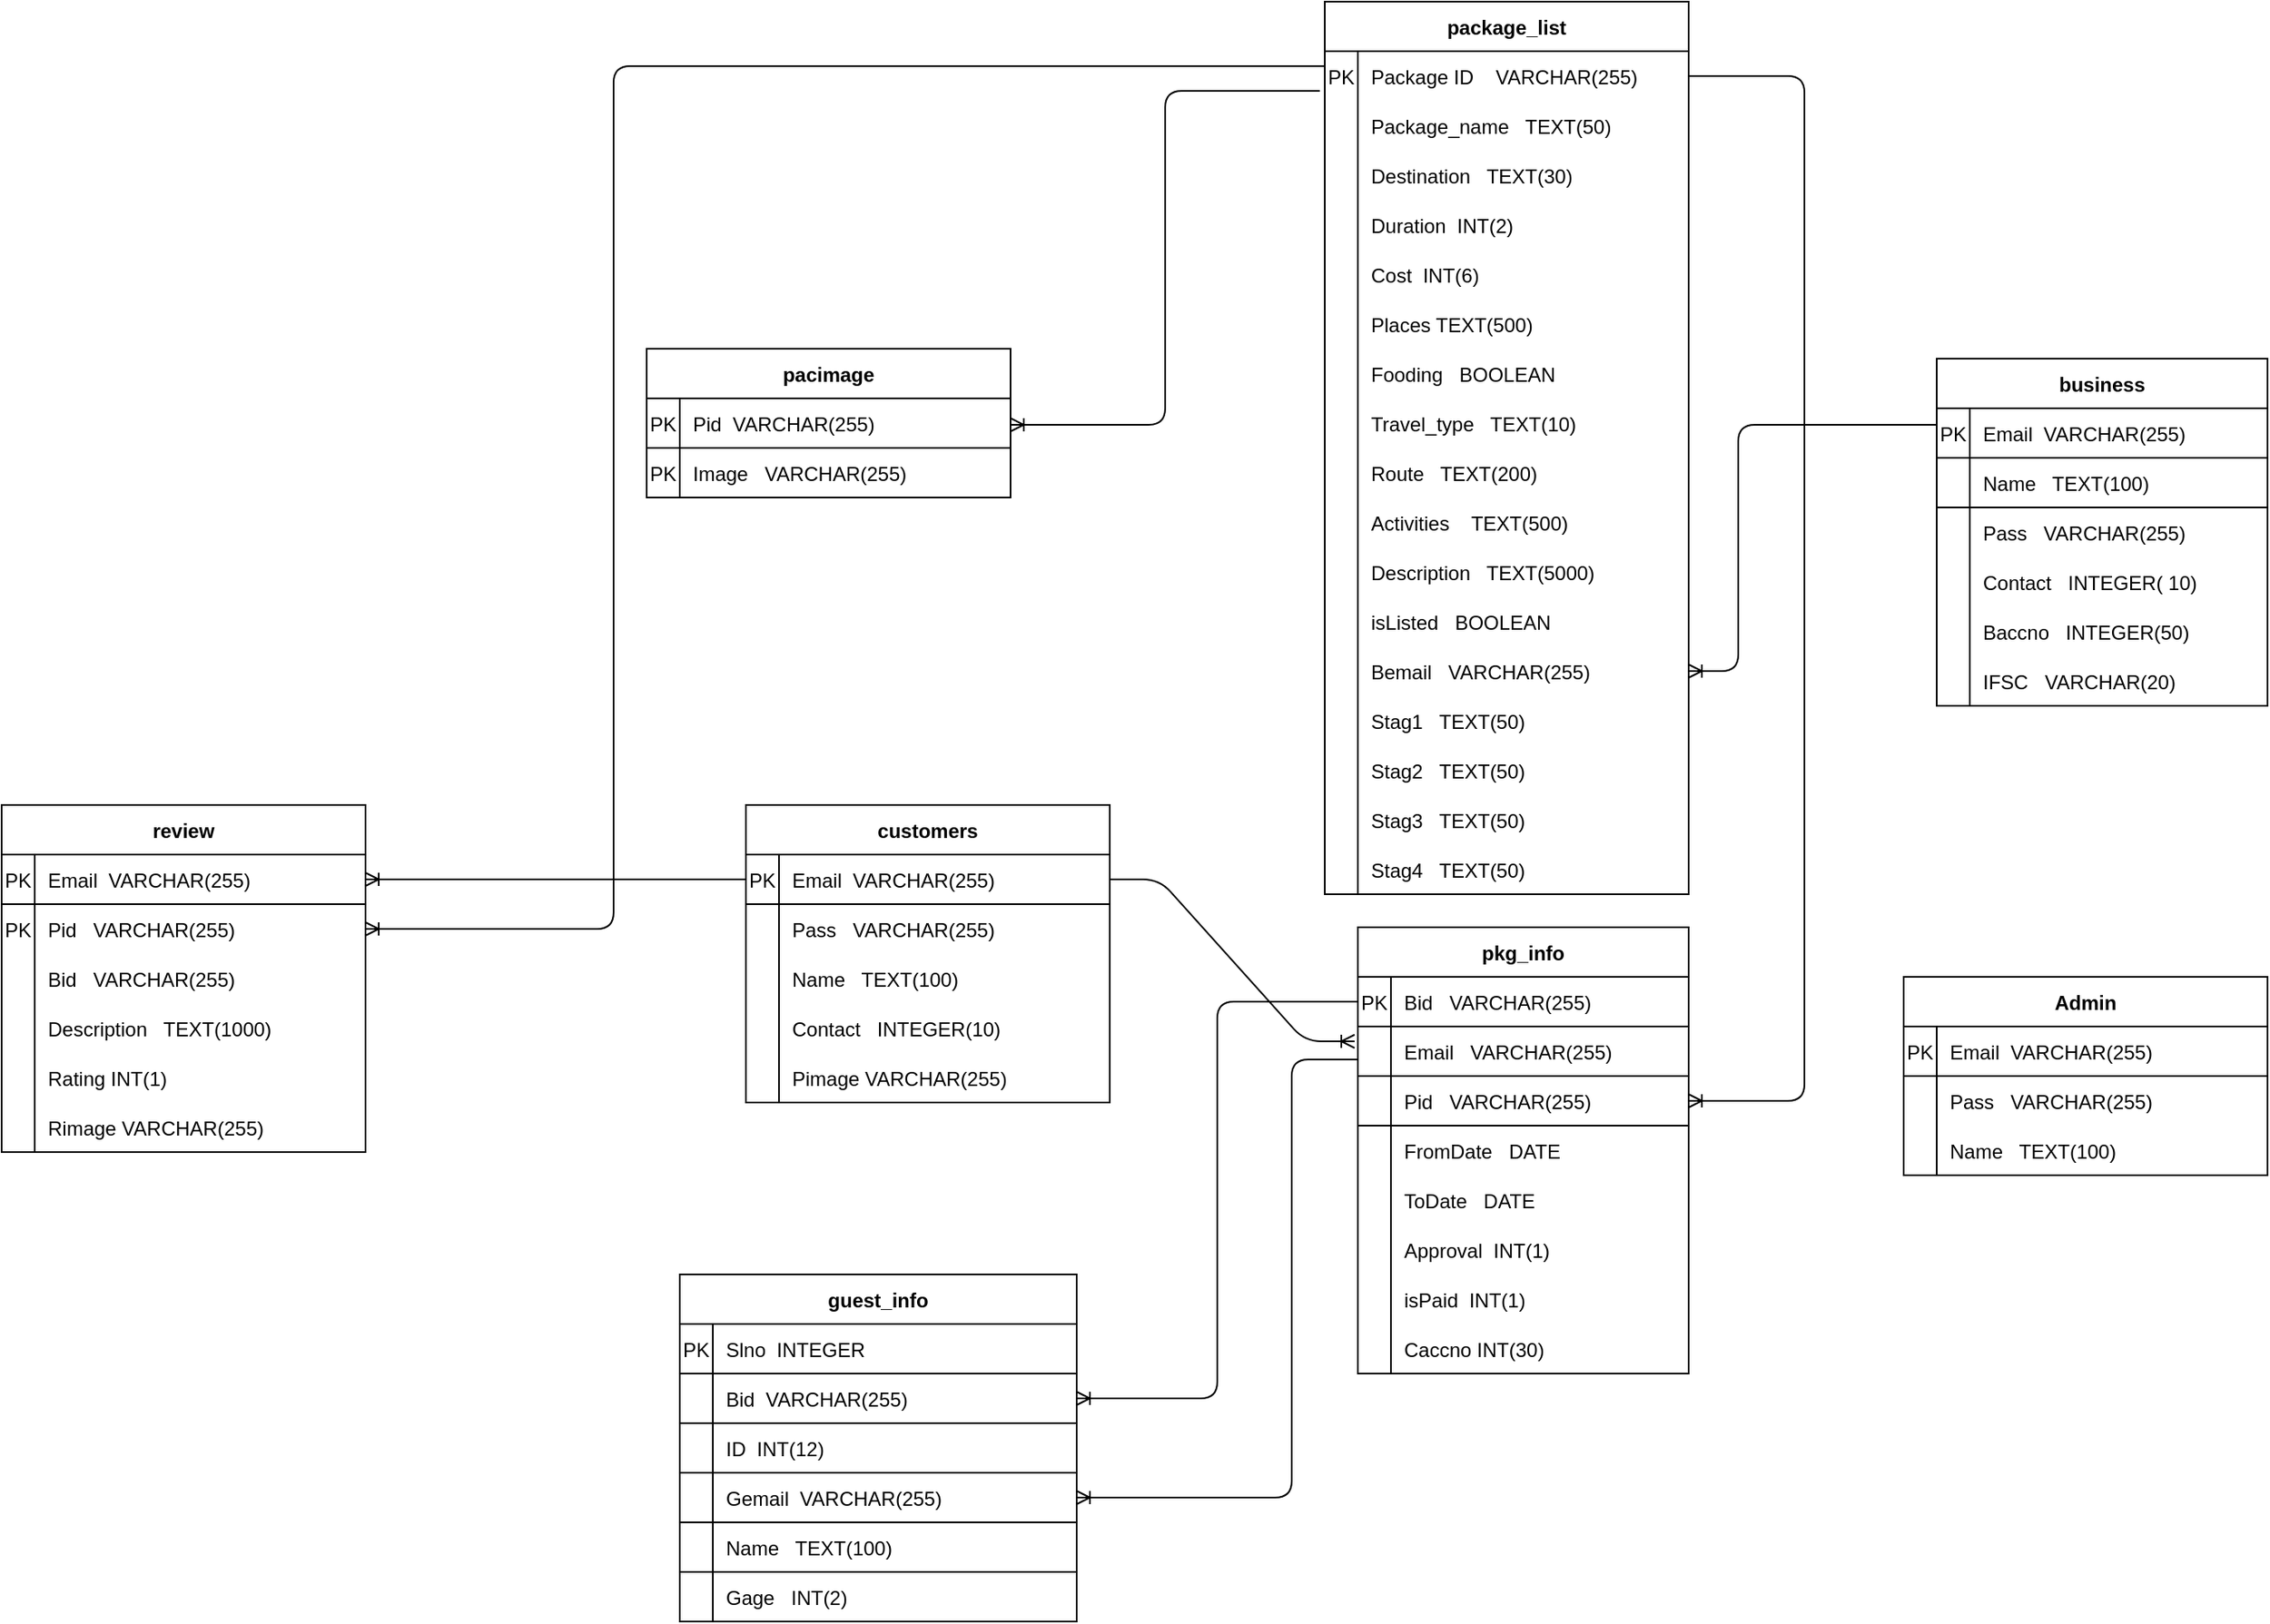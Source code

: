 <mxfile version="14.8.3" type="github">
  <diagram id="V7bS7ZGvb8GI5Ki3fT6N" name="Page-1">
    <mxGraphModel dx="702" dy="741" grid="1" gridSize="10" guides="1" tooltips="1" connect="1" arrows="1" fold="1" page="1" pageScale="1" pageWidth="1654" pageHeight="1169" math="0" shadow="0">
      <root>
        <mxCell id="0" />
        <mxCell id="1" parent="0" />
        <mxCell id="9oEyipRwHzk4dOdtvLpS-16" value="package_list" style="shape=table;startSize=30;container=1;collapsible=1;childLayout=tableLayout;fixedRows=1;rowLines=0;fontStyle=1;align=center;resizeLast=1;" parent="1" vertex="1">
          <mxGeometry x="920" y="80" width="220" height="540" as="geometry" />
        </mxCell>
        <mxCell id="9oEyipRwHzk4dOdtvLpS-17" value="" style="shape=partialRectangle;collapsible=0;dropTarget=0;pointerEvents=0;fillColor=none;top=0;left=0;bottom=0;right=0;points=[[0,0.5],[1,0.5]];portConstraint=eastwest;" parent="9oEyipRwHzk4dOdtvLpS-16" vertex="1">
          <mxGeometry y="30" width="220" height="30" as="geometry" />
        </mxCell>
        <mxCell id="9oEyipRwHzk4dOdtvLpS-18" value="PK" style="shape=partialRectangle;connectable=0;fillColor=none;top=0;left=0;bottom=0;right=0;editable=1;overflow=hidden;" parent="9oEyipRwHzk4dOdtvLpS-17" vertex="1">
          <mxGeometry width="20" height="30" as="geometry" />
        </mxCell>
        <mxCell id="9oEyipRwHzk4dOdtvLpS-19" value="Package ID    VARCHAR(255)" style="shape=partialRectangle;connectable=0;fillColor=none;top=0;left=0;bottom=0;right=0;align=left;spacingLeft=6;overflow=hidden;" parent="9oEyipRwHzk4dOdtvLpS-17" vertex="1">
          <mxGeometry x="20" width="200" height="30" as="geometry" />
        </mxCell>
        <mxCell id="9oEyipRwHzk4dOdtvLpS-20" value="" style="shape=partialRectangle;collapsible=0;dropTarget=0;pointerEvents=0;fillColor=none;top=0;left=0;bottom=0;right=0;points=[[0,0.5],[1,0.5]];portConstraint=eastwest;" parent="9oEyipRwHzk4dOdtvLpS-16" vertex="1">
          <mxGeometry y="60" width="220" height="30" as="geometry" />
        </mxCell>
        <mxCell id="9oEyipRwHzk4dOdtvLpS-21" value="" style="shape=partialRectangle;connectable=0;fillColor=none;top=0;left=0;bottom=0;right=0;editable=1;overflow=hidden;" parent="9oEyipRwHzk4dOdtvLpS-20" vertex="1">
          <mxGeometry width="20" height="30" as="geometry" />
        </mxCell>
        <mxCell id="9oEyipRwHzk4dOdtvLpS-22" value="Package_name   TEXT(50)" style="shape=partialRectangle;connectable=0;fillColor=none;top=0;left=0;bottom=0;right=0;align=left;spacingLeft=6;overflow=hidden;" parent="9oEyipRwHzk4dOdtvLpS-20" vertex="1">
          <mxGeometry x="20" width="200" height="30" as="geometry" />
        </mxCell>
        <mxCell id="9oEyipRwHzk4dOdtvLpS-23" value="" style="shape=partialRectangle;collapsible=0;dropTarget=0;pointerEvents=0;fillColor=none;top=0;left=0;bottom=0;right=0;points=[[0,0.5],[1,0.5]];portConstraint=eastwest;" parent="9oEyipRwHzk4dOdtvLpS-16" vertex="1">
          <mxGeometry y="90" width="220" height="30" as="geometry" />
        </mxCell>
        <mxCell id="9oEyipRwHzk4dOdtvLpS-24" value="" style="shape=partialRectangle;connectable=0;fillColor=none;top=0;left=0;bottom=0;right=0;editable=1;overflow=hidden;" parent="9oEyipRwHzk4dOdtvLpS-23" vertex="1">
          <mxGeometry width="20" height="30" as="geometry" />
        </mxCell>
        <mxCell id="9oEyipRwHzk4dOdtvLpS-25" value="Destination   TEXT(30)" style="shape=partialRectangle;connectable=0;fillColor=none;top=0;left=0;bottom=0;right=0;align=left;spacingLeft=6;overflow=hidden;container=0;" parent="9oEyipRwHzk4dOdtvLpS-23" vertex="1">
          <mxGeometry x="20" width="200" height="30" as="geometry">
            <mxRectangle x="20" width="200" height="30" as="alternateBounds" />
          </mxGeometry>
        </mxCell>
        <mxCell id="9oEyipRwHzk4dOdtvLpS-26" value="" style="shape=partialRectangle;collapsible=0;dropTarget=0;pointerEvents=0;fillColor=none;top=0;left=0;bottom=0;right=0;points=[[0,0.5],[1,0.5]];portConstraint=eastwest;" parent="9oEyipRwHzk4dOdtvLpS-16" vertex="1">
          <mxGeometry y="120" width="220" height="30" as="geometry" />
        </mxCell>
        <mxCell id="9oEyipRwHzk4dOdtvLpS-27" value="" style="shape=partialRectangle;connectable=0;fillColor=none;top=0;left=0;bottom=0;right=0;editable=1;overflow=hidden;" parent="9oEyipRwHzk4dOdtvLpS-26" vertex="1">
          <mxGeometry width="20" height="30" as="geometry" />
        </mxCell>
        <mxCell id="9oEyipRwHzk4dOdtvLpS-28" value="Duration  INT(2)" style="shape=partialRectangle;connectable=0;top=0;left=0;bottom=0;right=0;align=left;spacingLeft=6;overflow=hidden;fillColor=none;" parent="9oEyipRwHzk4dOdtvLpS-26" vertex="1">
          <mxGeometry x="20" width="200" height="30" as="geometry" />
        </mxCell>
        <mxCell id="9oEyipRwHzk4dOdtvLpS-29" value="" style="shape=partialRectangle;collapsible=0;dropTarget=0;pointerEvents=0;fillColor=none;top=0;left=0;bottom=0;right=0;points=[[0,0.5],[1,0.5]];portConstraint=eastwest;" parent="9oEyipRwHzk4dOdtvLpS-16" vertex="1">
          <mxGeometry y="150" width="220" height="30" as="geometry" />
        </mxCell>
        <mxCell id="9oEyipRwHzk4dOdtvLpS-30" value="" style="shape=partialRectangle;connectable=0;fillColor=none;top=0;left=0;bottom=0;right=0;editable=1;overflow=hidden;" parent="9oEyipRwHzk4dOdtvLpS-29" vertex="1">
          <mxGeometry width="20" height="30" as="geometry" />
        </mxCell>
        <mxCell id="9oEyipRwHzk4dOdtvLpS-31" value="Cost  INT(6)" style="shape=partialRectangle;connectable=0;fillColor=none;top=0;left=0;bottom=0;right=0;align=left;spacingLeft=6;overflow=hidden;" parent="9oEyipRwHzk4dOdtvLpS-29" vertex="1">
          <mxGeometry x="20" width="200" height="30" as="geometry" />
        </mxCell>
        <mxCell id="BucP2v16rfgidXrd9MSI-166" value="" style="shape=partialRectangle;collapsible=0;dropTarget=0;pointerEvents=0;fillColor=none;top=0;left=0;bottom=0;right=0;points=[[0,0.5],[1,0.5]];portConstraint=eastwest;" parent="9oEyipRwHzk4dOdtvLpS-16" vertex="1">
          <mxGeometry y="180" width="220" height="30" as="geometry" />
        </mxCell>
        <mxCell id="BucP2v16rfgidXrd9MSI-167" value="" style="shape=partialRectangle;connectable=0;fillColor=none;top=0;left=0;bottom=0;right=0;editable=1;overflow=hidden;" parent="BucP2v16rfgidXrd9MSI-166" vertex="1">
          <mxGeometry width="20" height="30" as="geometry" />
        </mxCell>
        <mxCell id="BucP2v16rfgidXrd9MSI-168" value="Places TEXT(500)" style="shape=partialRectangle;connectable=0;fillColor=none;top=0;left=0;bottom=0;right=0;align=left;spacingLeft=6;overflow=hidden;" parent="BucP2v16rfgidXrd9MSI-166" vertex="1">
          <mxGeometry x="20" width="200" height="30" as="geometry" />
        </mxCell>
        <mxCell id="9oEyipRwHzk4dOdtvLpS-35" value="" style="shape=partialRectangle;collapsible=0;dropTarget=0;pointerEvents=0;fillColor=none;top=0;left=0;bottom=0;right=0;points=[[0,0.5],[1,0.5]];portConstraint=eastwest;" parent="9oEyipRwHzk4dOdtvLpS-16" vertex="1">
          <mxGeometry y="210" width="220" height="30" as="geometry" />
        </mxCell>
        <mxCell id="9oEyipRwHzk4dOdtvLpS-36" value="" style="shape=partialRectangle;connectable=0;fillColor=none;top=0;left=0;bottom=0;right=0;editable=1;overflow=hidden;" parent="9oEyipRwHzk4dOdtvLpS-35" vertex="1">
          <mxGeometry width="20" height="30" as="geometry" />
        </mxCell>
        <mxCell id="9oEyipRwHzk4dOdtvLpS-37" value="Fooding   BOOLEAN" style="shape=partialRectangle;connectable=0;fillColor=none;top=0;left=0;bottom=0;right=0;align=left;spacingLeft=6;overflow=hidden;" parent="9oEyipRwHzk4dOdtvLpS-35" vertex="1">
          <mxGeometry x="20" width="200" height="30" as="geometry" />
        </mxCell>
        <mxCell id="9oEyipRwHzk4dOdtvLpS-38" value="" style="shape=partialRectangle;collapsible=0;dropTarget=0;pointerEvents=0;fillColor=none;top=0;left=0;bottom=0;right=0;points=[[0,0.5],[1,0.5]];portConstraint=eastwest;" parent="9oEyipRwHzk4dOdtvLpS-16" vertex="1">
          <mxGeometry y="240" width="220" height="30" as="geometry" />
        </mxCell>
        <mxCell id="9oEyipRwHzk4dOdtvLpS-39" value="" style="shape=partialRectangle;connectable=0;fillColor=none;top=0;left=0;bottom=0;right=0;editable=1;overflow=hidden;" parent="9oEyipRwHzk4dOdtvLpS-38" vertex="1">
          <mxGeometry width="20" height="30" as="geometry" />
        </mxCell>
        <mxCell id="9oEyipRwHzk4dOdtvLpS-40" value="Travel_type   TEXT(10)" style="shape=partialRectangle;connectable=0;fillColor=none;top=0;left=0;bottom=0;right=0;align=left;spacingLeft=6;overflow=hidden;" parent="9oEyipRwHzk4dOdtvLpS-38" vertex="1">
          <mxGeometry x="20" width="200" height="30" as="geometry" />
        </mxCell>
        <mxCell id="9oEyipRwHzk4dOdtvLpS-41" value="" style="shape=partialRectangle;collapsible=0;dropTarget=0;pointerEvents=0;fillColor=none;top=0;left=0;bottom=0;right=0;points=[[0,0.5],[1,0.5]];portConstraint=eastwest;" parent="9oEyipRwHzk4dOdtvLpS-16" vertex="1">
          <mxGeometry y="270" width="220" height="30" as="geometry" />
        </mxCell>
        <mxCell id="9oEyipRwHzk4dOdtvLpS-42" value="" style="shape=partialRectangle;connectable=0;fillColor=none;top=0;left=0;bottom=0;right=0;editable=1;overflow=hidden;" parent="9oEyipRwHzk4dOdtvLpS-41" vertex="1">
          <mxGeometry width="20" height="30" as="geometry" />
        </mxCell>
        <mxCell id="9oEyipRwHzk4dOdtvLpS-43" value="Route   TEXT(200)" style="shape=partialRectangle;connectable=0;fillColor=none;top=0;left=0;bottom=0;right=0;align=left;spacingLeft=6;overflow=hidden;" parent="9oEyipRwHzk4dOdtvLpS-41" vertex="1">
          <mxGeometry x="20" width="200" height="30" as="geometry" />
        </mxCell>
        <mxCell id="9oEyipRwHzk4dOdtvLpS-44" value="" style="shape=partialRectangle;collapsible=0;dropTarget=0;pointerEvents=0;fillColor=none;top=0;left=0;bottom=0;right=0;points=[[0,0.5],[1,0.5]];portConstraint=eastwest;" parent="9oEyipRwHzk4dOdtvLpS-16" vertex="1">
          <mxGeometry y="300" width="220" height="30" as="geometry" />
        </mxCell>
        <mxCell id="9oEyipRwHzk4dOdtvLpS-45" value="" style="shape=partialRectangle;connectable=0;fillColor=none;top=0;left=0;bottom=0;right=0;editable=1;overflow=hidden;" parent="9oEyipRwHzk4dOdtvLpS-44" vertex="1">
          <mxGeometry width="20" height="30" as="geometry" />
        </mxCell>
        <mxCell id="9oEyipRwHzk4dOdtvLpS-46" value="Activities    TEXT(500)" style="shape=partialRectangle;connectable=0;fillColor=none;top=0;left=0;bottom=0;right=0;align=left;spacingLeft=6;overflow=hidden;" parent="9oEyipRwHzk4dOdtvLpS-44" vertex="1">
          <mxGeometry x="20" width="200" height="30" as="geometry" />
        </mxCell>
        <mxCell id="9oEyipRwHzk4dOdtvLpS-47" value="" style="shape=partialRectangle;collapsible=0;dropTarget=0;pointerEvents=0;fillColor=none;top=0;left=0;bottom=0;right=0;points=[[0,0.5],[1,0.5]];portConstraint=eastwest;" parent="9oEyipRwHzk4dOdtvLpS-16" vertex="1">
          <mxGeometry y="330" width="220" height="30" as="geometry" />
        </mxCell>
        <mxCell id="9oEyipRwHzk4dOdtvLpS-48" value="" style="shape=partialRectangle;connectable=0;fillColor=none;top=0;left=0;bottom=0;right=0;editable=1;overflow=hidden;" parent="9oEyipRwHzk4dOdtvLpS-47" vertex="1">
          <mxGeometry width="20" height="30" as="geometry" />
        </mxCell>
        <mxCell id="9oEyipRwHzk4dOdtvLpS-49" value="Description   TEXT(5000)" style="shape=partialRectangle;connectable=0;fillColor=none;top=0;left=0;bottom=0;right=0;align=left;spacingLeft=6;overflow=hidden;" parent="9oEyipRwHzk4dOdtvLpS-47" vertex="1">
          <mxGeometry x="20" width="200" height="30" as="geometry" />
        </mxCell>
        <mxCell id="9oEyipRwHzk4dOdtvLpS-238" value="" style="shape=partialRectangle;collapsible=0;dropTarget=0;pointerEvents=0;fillColor=none;top=0;left=0;bottom=0;right=0;points=[[0,0.5],[1,0.5]];portConstraint=eastwest;" parent="9oEyipRwHzk4dOdtvLpS-16" vertex="1">
          <mxGeometry y="360" width="220" height="30" as="geometry" />
        </mxCell>
        <mxCell id="9oEyipRwHzk4dOdtvLpS-239" value="" style="shape=partialRectangle;connectable=0;fillColor=none;top=0;left=0;bottom=0;right=0;editable=1;overflow=hidden;" parent="9oEyipRwHzk4dOdtvLpS-238" vertex="1">
          <mxGeometry width="20" height="30" as="geometry" />
        </mxCell>
        <mxCell id="9oEyipRwHzk4dOdtvLpS-240" value="isListed   BOOLEAN" style="shape=partialRectangle;connectable=0;fillColor=none;top=0;left=0;bottom=0;right=0;align=left;spacingLeft=6;overflow=hidden;" parent="9oEyipRwHzk4dOdtvLpS-238" vertex="1">
          <mxGeometry x="20" width="200" height="30" as="geometry" />
        </mxCell>
        <mxCell id="_K_8OyXdkfiA-0QEh-ps-1" value="" style="shape=partialRectangle;collapsible=0;dropTarget=0;pointerEvents=0;fillColor=none;top=0;left=0;bottom=0;right=0;points=[[0,0.5],[1,0.5]];portConstraint=eastwest;" parent="9oEyipRwHzk4dOdtvLpS-16" vertex="1">
          <mxGeometry y="390" width="220" height="30" as="geometry" />
        </mxCell>
        <mxCell id="_K_8OyXdkfiA-0QEh-ps-2" value="" style="shape=partialRectangle;connectable=0;fillColor=none;top=0;left=0;bottom=0;right=0;editable=1;overflow=hidden;" parent="_K_8OyXdkfiA-0QEh-ps-1" vertex="1">
          <mxGeometry width="20" height="30" as="geometry" />
        </mxCell>
        <mxCell id="_K_8OyXdkfiA-0QEh-ps-3" value="Bemail   VARCHAR(255)" style="shape=partialRectangle;connectable=0;fillColor=none;top=0;left=0;bottom=0;right=0;align=left;spacingLeft=6;overflow=hidden;" parent="_K_8OyXdkfiA-0QEh-ps-1" vertex="1">
          <mxGeometry x="20" width="200" height="30" as="geometry" />
        </mxCell>
        <mxCell id="9oEyipRwHzk4dOdtvLpS-32" value="" style="shape=partialRectangle;collapsible=0;dropTarget=0;pointerEvents=0;fillColor=none;top=0;left=0;bottom=0;right=0;points=[[0,0.5],[1,0.5]];portConstraint=eastwest;" parent="9oEyipRwHzk4dOdtvLpS-16" vertex="1">
          <mxGeometry y="420" width="220" height="30" as="geometry" />
        </mxCell>
        <mxCell id="9oEyipRwHzk4dOdtvLpS-33" value="" style="shape=partialRectangle;connectable=0;fillColor=none;top=0;left=0;bottom=0;right=0;editable=1;overflow=hidden;" parent="9oEyipRwHzk4dOdtvLpS-32" vertex="1">
          <mxGeometry width="20" height="30" as="geometry" />
        </mxCell>
        <mxCell id="9oEyipRwHzk4dOdtvLpS-34" value="Stag1   TEXT(50)" style="shape=partialRectangle;connectable=0;fillColor=none;top=0;left=0;bottom=0;right=0;align=left;spacingLeft=6;overflow=hidden;" parent="9oEyipRwHzk4dOdtvLpS-32" vertex="1">
          <mxGeometry x="20" width="200" height="30" as="geometry" />
        </mxCell>
        <mxCell id="BucP2v16rfgidXrd9MSI-154" value="" style="shape=partialRectangle;collapsible=0;dropTarget=0;pointerEvents=0;fillColor=none;top=0;left=0;bottom=0;right=0;points=[[0,0.5],[1,0.5]];portConstraint=eastwest;" parent="9oEyipRwHzk4dOdtvLpS-16" vertex="1">
          <mxGeometry y="450" width="220" height="30" as="geometry" />
        </mxCell>
        <mxCell id="BucP2v16rfgidXrd9MSI-155" value="" style="shape=partialRectangle;connectable=0;fillColor=none;top=0;left=0;bottom=0;right=0;editable=1;overflow=hidden;" parent="BucP2v16rfgidXrd9MSI-154" vertex="1">
          <mxGeometry width="20" height="30" as="geometry" />
        </mxCell>
        <mxCell id="BucP2v16rfgidXrd9MSI-156" value="Stag2   TEXT(50)" style="shape=partialRectangle;connectable=0;fillColor=none;top=0;left=0;bottom=0;right=0;align=left;spacingLeft=6;overflow=hidden;" parent="BucP2v16rfgidXrd9MSI-154" vertex="1">
          <mxGeometry x="20" width="200" height="30" as="geometry" />
        </mxCell>
        <mxCell id="BucP2v16rfgidXrd9MSI-160" value="" style="shape=partialRectangle;collapsible=0;dropTarget=0;pointerEvents=0;fillColor=none;top=0;left=0;bottom=0;right=0;points=[[0,0.5],[1,0.5]];portConstraint=eastwest;" parent="9oEyipRwHzk4dOdtvLpS-16" vertex="1">
          <mxGeometry y="480" width="220" height="30" as="geometry" />
        </mxCell>
        <mxCell id="BucP2v16rfgidXrd9MSI-161" value="" style="shape=partialRectangle;connectable=0;fillColor=none;top=0;left=0;bottom=0;right=0;editable=1;overflow=hidden;" parent="BucP2v16rfgidXrd9MSI-160" vertex="1">
          <mxGeometry width="20" height="30" as="geometry" />
        </mxCell>
        <mxCell id="BucP2v16rfgidXrd9MSI-162" value="Stag3   TEXT(50)" style="shape=partialRectangle;connectable=0;fillColor=none;top=0;left=0;bottom=0;right=0;align=left;spacingLeft=6;overflow=hidden;" parent="BucP2v16rfgidXrd9MSI-160" vertex="1">
          <mxGeometry x="20" width="200" height="30" as="geometry" />
        </mxCell>
        <mxCell id="BucP2v16rfgidXrd9MSI-163" value="" style="shape=partialRectangle;collapsible=0;dropTarget=0;pointerEvents=0;fillColor=none;top=0;left=0;bottom=0;right=0;points=[[0,0.5],[1,0.5]];portConstraint=eastwest;" parent="9oEyipRwHzk4dOdtvLpS-16" vertex="1">
          <mxGeometry y="510" width="220" height="30" as="geometry" />
        </mxCell>
        <mxCell id="BucP2v16rfgidXrd9MSI-164" value="" style="shape=partialRectangle;connectable=0;fillColor=none;top=0;left=0;bottom=0;right=0;editable=1;overflow=hidden;" parent="BucP2v16rfgidXrd9MSI-163" vertex="1">
          <mxGeometry width="20" height="30" as="geometry" />
        </mxCell>
        <mxCell id="BucP2v16rfgidXrd9MSI-165" value="Stag4   TEXT(50)" style="shape=partialRectangle;connectable=0;fillColor=none;top=0;left=0;bottom=0;right=0;align=left;spacingLeft=6;overflow=hidden;" parent="BucP2v16rfgidXrd9MSI-163" vertex="1">
          <mxGeometry x="20" width="200" height="30" as="geometry" />
        </mxCell>
        <mxCell id="9oEyipRwHzk4dOdtvLpS-84" value="customers" style="shape=table;startSize=30;container=1;collapsible=1;childLayout=tableLayout;fixedRows=1;rowLines=0;fontStyle=1;align=center;resizeLast=1;" parent="1" vertex="1">
          <mxGeometry x="570" y="566" width="220" height="180" as="geometry">
            <mxRectangle x="360" y="670" width="110" height="30" as="alternateBounds" />
          </mxGeometry>
        </mxCell>
        <mxCell id="9oEyipRwHzk4dOdtvLpS-85" value="" style="shape=partialRectangle;collapsible=0;dropTarget=0;pointerEvents=0;fillColor=none;top=0;left=0;bottom=1;right=0;points=[[0,0.5],[1,0.5]];portConstraint=eastwest;" parent="9oEyipRwHzk4dOdtvLpS-84" vertex="1">
          <mxGeometry y="30" width="220" height="30" as="geometry" />
        </mxCell>
        <mxCell id="9oEyipRwHzk4dOdtvLpS-86" value="PK" style="shape=partialRectangle;connectable=0;fillColor=none;top=0;left=0;bottom=0;right=0;fontStyle=0;overflow=hidden;" parent="9oEyipRwHzk4dOdtvLpS-85" vertex="1">
          <mxGeometry width="20" height="30" as="geometry" />
        </mxCell>
        <mxCell id="9oEyipRwHzk4dOdtvLpS-87" value="Email  VARCHAR(255)" style="shape=partialRectangle;connectable=0;fillColor=none;top=0;left=0;bottom=0;right=0;align=left;spacingLeft=6;fontStyle=0;overflow=hidden;" parent="9oEyipRwHzk4dOdtvLpS-85" vertex="1">
          <mxGeometry x="20" width="200" height="30" as="geometry" />
        </mxCell>
        <mxCell id="9oEyipRwHzk4dOdtvLpS-91" value="" style="shape=partialRectangle;collapsible=0;dropTarget=0;pointerEvents=0;fillColor=none;top=0;left=0;bottom=0;right=0;points=[[0,0.5],[1,0.5]];portConstraint=eastwest;" parent="9oEyipRwHzk4dOdtvLpS-84" vertex="1">
          <mxGeometry y="60" width="220" height="30" as="geometry" />
        </mxCell>
        <mxCell id="9oEyipRwHzk4dOdtvLpS-92" value="" style="shape=partialRectangle;connectable=0;fillColor=none;top=0;left=0;bottom=0;right=0;editable=1;overflow=hidden;" parent="9oEyipRwHzk4dOdtvLpS-91" vertex="1">
          <mxGeometry width="20" height="30" as="geometry" />
        </mxCell>
        <mxCell id="9oEyipRwHzk4dOdtvLpS-93" value="Pass   VARCHAR(255)" style="shape=partialRectangle;connectable=0;fillColor=none;top=0;left=0;bottom=0;right=0;align=left;spacingLeft=6;overflow=hidden;" parent="9oEyipRwHzk4dOdtvLpS-91" vertex="1">
          <mxGeometry x="20" width="200" height="30" as="geometry" />
        </mxCell>
        <mxCell id="9oEyipRwHzk4dOdtvLpS-94" value="" style="shape=partialRectangle;collapsible=0;dropTarget=0;pointerEvents=0;fillColor=none;top=0;left=0;bottom=0;right=0;points=[[0,0.5],[1,0.5]];portConstraint=eastwest;" parent="9oEyipRwHzk4dOdtvLpS-84" vertex="1">
          <mxGeometry y="90" width="220" height="30" as="geometry" />
        </mxCell>
        <mxCell id="9oEyipRwHzk4dOdtvLpS-95" value="" style="shape=partialRectangle;connectable=0;fillColor=none;top=0;left=0;bottom=0;right=0;editable=1;overflow=hidden;" parent="9oEyipRwHzk4dOdtvLpS-94" vertex="1">
          <mxGeometry width="20" height="30" as="geometry" />
        </mxCell>
        <mxCell id="9oEyipRwHzk4dOdtvLpS-96" value="Name   TEXT(100)" style="shape=partialRectangle;connectable=0;fillColor=none;top=0;left=0;bottom=0;right=0;align=left;spacingLeft=6;overflow=hidden;" parent="9oEyipRwHzk4dOdtvLpS-94" vertex="1">
          <mxGeometry x="20" width="200" height="30" as="geometry" />
        </mxCell>
        <mxCell id="9oEyipRwHzk4dOdtvLpS-97" value="" style="shape=partialRectangle;collapsible=0;dropTarget=0;pointerEvents=0;fillColor=none;top=0;left=0;bottom=0;right=0;points=[[0,0.5],[1,0.5]];portConstraint=eastwest;" parent="9oEyipRwHzk4dOdtvLpS-84" vertex="1">
          <mxGeometry y="120" width="220" height="30" as="geometry" />
        </mxCell>
        <mxCell id="9oEyipRwHzk4dOdtvLpS-98" value="" style="shape=partialRectangle;connectable=0;fillColor=none;top=0;left=0;bottom=0;right=0;editable=1;overflow=hidden;" parent="9oEyipRwHzk4dOdtvLpS-97" vertex="1">
          <mxGeometry width="20" height="30" as="geometry" />
        </mxCell>
        <mxCell id="9oEyipRwHzk4dOdtvLpS-99" value="Contact   INTEGER(10)" style="shape=partialRectangle;connectable=0;fillColor=none;top=0;left=0;bottom=0;right=0;align=left;spacingLeft=6;overflow=hidden;" parent="9oEyipRwHzk4dOdtvLpS-97" vertex="1">
          <mxGeometry x="20" width="200" height="30" as="geometry" />
        </mxCell>
        <mxCell id="9oEyipRwHzk4dOdtvLpS-100" value="" style="shape=partialRectangle;collapsible=0;dropTarget=0;pointerEvents=0;fillColor=none;top=0;left=0;bottom=0;right=0;points=[[0,0.5],[1,0.5]];portConstraint=eastwest;" parent="9oEyipRwHzk4dOdtvLpS-84" vertex="1">
          <mxGeometry y="150" width="220" height="30" as="geometry" />
        </mxCell>
        <mxCell id="9oEyipRwHzk4dOdtvLpS-101" value="" style="shape=partialRectangle;connectable=0;fillColor=none;top=0;left=0;bottom=0;right=0;editable=1;overflow=hidden;" parent="9oEyipRwHzk4dOdtvLpS-100" vertex="1">
          <mxGeometry width="20" height="30" as="geometry" />
        </mxCell>
        <mxCell id="9oEyipRwHzk4dOdtvLpS-102" value="Pimage VARCHAR(255)" style="shape=partialRectangle;connectable=0;fillColor=none;top=0;left=0;bottom=0;right=0;align=left;spacingLeft=6;overflow=hidden;" parent="9oEyipRwHzk4dOdtvLpS-100" vertex="1">
          <mxGeometry x="20" width="200" height="30" as="geometry" />
        </mxCell>
        <mxCell id="9oEyipRwHzk4dOdtvLpS-103" value="business" style="shape=table;startSize=30;container=1;collapsible=1;childLayout=tableLayout;fixedRows=1;rowLines=0;fontStyle=1;align=center;resizeLast=1;" parent="1" vertex="1">
          <mxGeometry x="1290" y="296" width="200" height="210" as="geometry" />
        </mxCell>
        <mxCell id="9oEyipRwHzk4dOdtvLpS-104" value="" style="shape=partialRectangle;collapsible=0;dropTarget=0;pointerEvents=0;fillColor=none;top=0;left=0;bottom=1;right=0;points=[[0,0.5],[1,0.5]];portConstraint=eastwest;" parent="9oEyipRwHzk4dOdtvLpS-103" vertex="1">
          <mxGeometry y="30" width="200" height="30" as="geometry" />
        </mxCell>
        <mxCell id="9oEyipRwHzk4dOdtvLpS-105" value="PK" style="shape=partialRectangle;connectable=0;fillColor=none;top=0;left=0;bottom=0;right=0;fontStyle=0;overflow=hidden;" parent="9oEyipRwHzk4dOdtvLpS-104" vertex="1">
          <mxGeometry width="20" height="30" as="geometry" />
        </mxCell>
        <mxCell id="9oEyipRwHzk4dOdtvLpS-106" value="Email  VARCHAR(255)" style="shape=partialRectangle;connectable=0;fillColor=none;top=0;left=0;bottom=0;right=0;align=left;spacingLeft=6;fontStyle=0;overflow=hidden;" parent="9oEyipRwHzk4dOdtvLpS-104" vertex="1">
          <mxGeometry x="20" width="180" height="30" as="geometry" />
        </mxCell>
        <mxCell id="9oEyipRwHzk4dOdtvLpS-107" value="" style="shape=partialRectangle;collapsible=0;dropTarget=0;pointerEvents=0;fillColor=none;top=0;left=0;bottom=1;right=0;points=[[0,0.5],[1,0.5]];portConstraint=eastwest;" parent="9oEyipRwHzk4dOdtvLpS-103" vertex="1">
          <mxGeometry y="60" width="200" height="30" as="geometry" />
        </mxCell>
        <mxCell id="9oEyipRwHzk4dOdtvLpS-108" value="" style="shape=partialRectangle;connectable=0;fillColor=none;top=0;left=0;bottom=0;right=0;fontStyle=0;overflow=hidden;" parent="9oEyipRwHzk4dOdtvLpS-107" vertex="1">
          <mxGeometry width="20" height="30" as="geometry" />
        </mxCell>
        <mxCell id="9oEyipRwHzk4dOdtvLpS-109" value="Name   TEXT(100)" style="shape=partialRectangle;connectable=0;fillColor=none;top=0;left=0;bottom=0;right=0;align=left;spacingLeft=6;fontStyle=0;overflow=hidden;shadow=0;" parent="9oEyipRwHzk4dOdtvLpS-107" vertex="1">
          <mxGeometry x="20" width="180" height="30" as="geometry" />
        </mxCell>
        <mxCell id="9oEyipRwHzk4dOdtvLpS-110" value="" style="shape=partialRectangle;collapsible=0;dropTarget=0;pointerEvents=0;fillColor=none;top=0;left=0;bottom=0;right=0;points=[[0,0.5],[1,0.5]];portConstraint=eastwest;" parent="9oEyipRwHzk4dOdtvLpS-103" vertex="1">
          <mxGeometry y="90" width="200" height="30" as="geometry" />
        </mxCell>
        <mxCell id="9oEyipRwHzk4dOdtvLpS-111" value="" style="shape=partialRectangle;connectable=0;fillColor=none;top=0;left=0;bottom=0;right=0;editable=1;overflow=hidden;" parent="9oEyipRwHzk4dOdtvLpS-110" vertex="1">
          <mxGeometry width="20" height="30" as="geometry" />
        </mxCell>
        <mxCell id="9oEyipRwHzk4dOdtvLpS-112" value="Pass   VARCHAR(255)" style="shape=partialRectangle;connectable=0;fillColor=none;top=0;left=0;bottom=0;right=0;align=left;spacingLeft=6;overflow=hidden;" parent="9oEyipRwHzk4dOdtvLpS-110" vertex="1">
          <mxGeometry x="20" width="180" height="30" as="geometry" />
        </mxCell>
        <mxCell id="9oEyipRwHzk4dOdtvLpS-116" value="" style="shape=partialRectangle;collapsible=0;dropTarget=0;pointerEvents=0;fillColor=none;top=0;left=0;bottom=0;right=0;points=[[0,0.5],[1,0.5]];portConstraint=eastwest;" parent="9oEyipRwHzk4dOdtvLpS-103" vertex="1">
          <mxGeometry y="120" width="200" height="30" as="geometry" />
        </mxCell>
        <mxCell id="9oEyipRwHzk4dOdtvLpS-117" value="" style="shape=partialRectangle;connectable=0;fillColor=none;top=0;left=0;bottom=0;right=0;editable=1;overflow=hidden;" parent="9oEyipRwHzk4dOdtvLpS-116" vertex="1">
          <mxGeometry width="20" height="30" as="geometry" />
        </mxCell>
        <mxCell id="9oEyipRwHzk4dOdtvLpS-118" value="Contact   INTEGER( 10)" style="shape=partialRectangle;connectable=0;fillColor=none;top=0;left=0;bottom=0;right=0;align=left;spacingLeft=6;overflow=hidden;" parent="9oEyipRwHzk4dOdtvLpS-116" vertex="1">
          <mxGeometry x="20" width="180" height="30" as="geometry" />
        </mxCell>
        <mxCell id="70oOVBLjIcLG_GkWYxYy-1" value="" style="shape=partialRectangle;collapsible=0;dropTarget=0;pointerEvents=0;fillColor=none;top=0;left=0;bottom=0;right=0;points=[[0,0.5],[1,0.5]];portConstraint=eastwest;" parent="9oEyipRwHzk4dOdtvLpS-103" vertex="1">
          <mxGeometry y="150" width="200" height="30" as="geometry" />
        </mxCell>
        <mxCell id="70oOVBLjIcLG_GkWYxYy-2" value="" style="shape=partialRectangle;connectable=0;fillColor=none;top=0;left=0;bottom=0;right=0;editable=1;overflow=hidden;" parent="70oOVBLjIcLG_GkWYxYy-1" vertex="1">
          <mxGeometry width="20" height="30" as="geometry" />
        </mxCell>
        <mxCell id="70oOVBLjIcLG_GkWYxYy-3" value="Baccno   INTEGER(50)" style="shape=partialRectangle;connectable=0;fillColor=none;top=0;left=0;bottom=0;right=0;align=left;spacingLeft=6;overflow=hidden;" parent="70oOVBLjIcLG_GkWYxYy-1" vertex="1">
          <mxGeometry x="20" width="180" height="30" as="geometry" />
        </mxCell>
        <mxCell id="70oOVBLjIcLG_GkWYxYy-4" value="" style="shape=partialRectangle;collapsible=0;dropTarget=0;pointerEvents=0;fillColor=none;top=0;left=0;bottom=0;right=0;points=[[0,0.5],[1,0.5]];portConstraint=eastwest;" parent="9oEyipRwHzk4dOdtvLpS-103" vertex="1">
          <mxGeometry y="180" width="200" height="30" as="geometry" />
        </mxCell>
        <mxCell id="70oOVBLjIcLG_GkWYxYy-5" value="" style="shape=partialRectangle;connectable=0;fillColor=none;top=0;left=0;bottom=0;right=0;editable=1;overflow=hidden;" parent="70oOVBLjIcLG_GkWYxYy-4" vertex="1">
          <mxGeometry width="20" height="30" as="geometry" />
        </mxCell>
        <mxCell id="70oOVBLjIcLG_GkWYxYy-6" value="IFSC   VARCHAR(20)" style="shape=partialRectangle;connectable=0;fillColor=none;top=0;left=0;bottom=0;right=0;align=left;spacingLeft=6;overflow=hidden;" parent="70oOVBLjIcLG_GkWYxYy-4" vertex="1">
          <mxGeometry x="20" width="180" height="30" as="geometry" />
        </mxCell>
        <mxCell id="9oEyipRwHzk4dOdtvLpS-171" value="guest_info" style="shape=table;startSize=30;container=1;collapsible=1;childLayout=tableLayout;fixedRows=1;rowLines=0;fontStyle=1;align=center;resizeLast=1;" parent="1" vertex="1">
          <mxGeometry x="530" y="850" width="240" height="210" as="geometry" />
        </mxCell>
        <mxCell id="SXapBuLXhSgHFTkZqR1K-1" value="" style="shape=partialRectangle;collapsible=0;dropTarget=0;pointerEvents=0;fillColor=none;top=0;left=0;bottom=1;right=0;points=[[0,0.5],[1,0.5]];portConstraint=eastwest;" parent="9oEyipRwHzk4dOdtvLpS-171" vertex="1">
          <mxGeometry y="30" width="240" height="30" as="geometry" />
        </mxCell>
        <mxCell id="SXapBuLXhSgHFTkZqR1K-2" value="PK" style="shape=partialRectangle;connectable=0;fillColor=none;top=0;left=0;bottom=0;right=0;fontStyle=0;overflow=hidden;" parent="SXapBuLXhSgHFTkZqR1K-1" vertex="1">
          <mxGeometry width="20" height="30" as="geometry" />
        </mxCell>
        <mxCell id="SXapBuLXhSgHFTkZqR1K-3" value="Slno  INTEGER" style="shape=partialRectangle;connectable=0;fillColor=none;top=0;left=0;bottom=0;right=0;align=left;spacingLeft=6;fontStyle=0;overflow=hidden;" parent="SXapBuLXhSgHFTkZqR1K-1" vertex="1">
          <mxGeometry x="20" width="220" height="30" as="geometry" />
        </mxCell>
        <mxCell id="BucP2v16rfgidXrd9MSI-111" value="" style="shape=partialRectangle;collapsible=0;dropTarget=0;pointerEvents=0;fillColor=none;top=0;left=0;bottom=1;right=0;points=[[0,0.5],[1,0.5]];portConstraint=eastwest;" parent="9oEyipRwHzk4dOdtvLpS-171" vertex="1">
          <mxGeometry y="60" width="240" height="30" as="geometry" />
        </mxCell>
        <mxCell id="BucP2v16rfgidXrd9MSI-112" value="" style="shape=partialRectangle;connectable=0;fillColor=none;top=0;left=0;bottom=0;right=0;fontStyle=0;overflow=hidden;" parent="BucP2v16rfgidXrd9MSI-111" vertex="1">
          <mxGeometry width="20" height="30" as="geometry" />
        </mxCell>
        <mxCell id="BucP2v16rfgidXrd9MSI-113" value="Bid  VARCHAR(255)" style="shape=partialRectangle;connectable=0;fillColor=none;top=0;left=0;bottom=0;right=0;align=left;spacingLeft=6;fontStyle=0;overflow=hidden;" parent="BucP2v16rfgidXrd9MSI-111" vertex="1">
          <mxGeometry x="20" width="220" height="30" as="geometry" />
        </mxCell>
        <mxCell id="9oEyipRwHzk4dOdtvLpS-181" value="" style="shape=partialRectangle;collapsible=0;dropTarget=0;pointerEvents=0;fillColor=none;top=0;left=0;bottom=1;right=0;points=[[0,0.5],[1,0.5]];portConstraint=eastwest;" parent="9oEyipRwHzk4dOdtvLpS-171" vertex="1">
          <mxGeometry y="90" width="240" height="30" as="geometry" />
        </mxCell>
        <mxCell id="9oEyipRwHzk4dOdtvLpS-182" value="" style="shape=partialRectangle;connectable=0;fillColor=none;top=0;left=0;bottom=0;right=0;fontStyle=0;overflow=hidden;" parent="9oEyipRwHzk4dOdtvLpS-181" vertex="1">
          <mxGeometry width="20" height="30" as="geometry" />
        </mxCell>
        <mxCell id="9oEyipRwHzk4dOdtvLpS-183" value="ID  INT(12)" style="shape=partialRectangle;connectable=0;fillColor=none;top=0;left=0;bottom=0;right=0;align=left;spacingLeft=6;fontStyle=0;overflow=hidden;" parent="9oEyipRwHzk4dOdtvLpS-181" vertex="1">
          <mxGeometry x="20" width="220" height="30" as="geometry" />
        </mxCell>
        <mxCell id="9oEyipRwHzk4dOdtvLpS-172" value="" style="shape=partialRectangle;collapsible=0;dropTarget=0;pointerEvents=0;fillColor=none;top=0;left=0;bottom=1;right=0;points=[[0,0.5],[1,0.5]];portConstraint=eastwest;" parent="9oEyipRwHzk4dOdtvLpS-171" vertex="1">
          <mxGeometry y="120" width="240" height="30" as="geometry" />
        </mxCell>
        <mxCell id="9oEyipRwHzk4dOdtvLpS-173" value="" style="shape=partialRectangle;connectable=0;fillColor=none;top=0;left=0;bottom=0;right=0;fontStyle=0;overflow=hidden;" parent="9oEyipRwHzk4dOdtvLpS-172" vertex="1">
          <mxGeometry width="20" height="30" as="geometry" />
        </mxCell>
        <mxCell id="9oEyipRwHzk4dOdtvLpS-174" value="Gemail  VARCHAR(255)" style="shape=partialRectangle;connectable=0;fillColor=none;top=0;left=0;bottom=0;right=0;align=left;spacingLeft=6;fontStyle=0;overflow=hidden;" parent="9oEyipRwHzk4dOdtvLpS-172" vertex="1">
          <mxGeometry x="20" width="220" height="30" as="geometry" />
        </mxCell>
        <mxCell id="9oEyipRwHzk4dOdtvLpS-175" value="" style="shape=partialRectangle;collapsible=0;dropTarget=0;pointerEvents=0;fillColor=none;top=0;left=0;bottom=1;right=0;points=[[0,0.5],[1,0.5]];portConstraint=eastwest;" parent="9oEyipRwHzk4dOdtvLpS-171" vertex="1">
          <mxGeometry y="150" width="240" height="30" as="geometry" />
        </mxCell>
        <mxCell id="9oEyipRwHzk4dOdtvLpS-176" value="" style="shape=partialRectangle;connectable=0;fillColor=none;top=0;left=0;bottom=0;right=0;fontStyle=0;overflow=hidden;" parent="9oEyipRwHzk4dOdtvLpS-175" vertex="1">
          <mxGeometry width="20" height="30" as="geometry" />
        </mxCell>
        <mxCell id="9oEyipRwHzk4dOdtvLpS-177" value="Name   TEXT(100)" style="shape=partialRectangle;connectable=0;fillColor=none;top=0;left=0;bottom=0;right=0;align=left;spacingLeft=6;fontStyle=0;overflow=hidden;" parent="9oEyipRwHzk4dOdtvLpS-175" vertex="1">
          <mxGeometry x="20" width="220" height="30" as="geometry" />
        </mxCell>
        <mxCell id="9oEyipRwHzk4dOdtvLpS-178" value="" style="shape=partialRectangle;collapsible=0;dropTarget=0;pointerEvents=0;fillColor=none;top=0;left=0;bottom=1;right=0;points=[[0,0.5],[1,0.5]];portConstraint=eastwest;" parent="9oEyipRwHzk4dOdtvLpS-171" vertex="1">
          <mxGeometry y="180" width="240" height="30" as="geometry" />
        </mxCell>
        <mxCell id="9oEyipRwHzk4dOdtvLpS-179" value="" style="shape=partialRectangle;connectable=0;fillColor=none;top=0;left=0;bottom=0;right=0;fontStyle=0;overflow=hidden;" parent="9oEyipRwHzk4dOdtvLpS-178" vertex="1">
          <mxGeometry width="20" height="30" as="geometry" />
        </mxCell>
        <mxCell id="9oEyipRwHzk4dOdtvLpS-180" value="Gage   INT(2)" style="shape=partialRectangle;connectable=0;fillColor=none;top=0;left=0;bottom=0;right=0;align=left;spacingLeft=6;fontStyle=0;overflow=hidden;" parent="9oEyipRwHzk4dOdtvLpS-178" vertex="1">
          <mxGeometry x="20" width="220" height="30" as="geometry" />
        </mxCell>
        <mxCell id="9oEyipRwHzk4dOdtvLpS-196" value="pkg_info" style="shape=table;startSize=30;container=1;collapsible=1;childLayout=tableLayout;fixedRows=1;rowLines=0;fontStyle=1;align=center;resizeLast=1;" parent="1" vertex="1">
          <mxGeometry x="940" y="640" width="200" height="270" as="geometry" />
        </mxCell>
        <mxCell id="hf0RXOYRYlcpUUbahjFG-17" value="" style="shape=partialRectangle;collapsible=0;dropTarget=0;pointerEvents=0;fillColor=none;top=0;left=0;bottom=1;right=0;points=[[0,0.5],[1,0.5]];portConstraint=eastwest;" parent="9oEyipRwHzk4dOdtvLpS-196" vertex="1">
          <mxGeometry y="30" width="200" height="30" as="geometry" />
        </mxCell>
        <mxCell id="hf0RXOYRYlcpUUbahjFG-18" value="PK" style="shape=partialRectangle;connectable=0;fillColor=none;top=0;left=0;bottom=0;right=0;fontStyle=0;overflow=hidden;" parent="hf0RXOYRYlcpUUbahjFG-17" vertex="1">
          <mxGeometry width="20" height="30" as="geometry" />
        </mxCell>
        <mxCell id="hf0RXOYRYlcpUUbahjFG-19" value="Bid   VARCHAR(255)" style="shape=partialRectangle;connectable=0;fillColor=none;top=0;left=0;bottom=0;right=0;align=left;spacingLeft=6;fontStyle=0;overflow=hidden;" parent="hf0RXOYRYlcpUUbahjFG-17" vertex="1">
          <mxGeometry x="20" width="180" height="30" as="geometry" />
        </mxCell>
        <mxCell id="BucP2v16rfgidXrd9MSI-92" value="" style="shape=partialRectangle;collapsible=0;dropTarget=0;pointerEvents=0;fillColor=none;top=0;left=0;bottom=1;right=0;points=[[0,0.5],[1,0.5]];portConstraint=eastwest;" parent="9oEyipRwHzk4dOdtvLpS-196" vertex="1">
          <mxGeometry y="60" width="200" height="30" as="geometry" />
        </mxCell>
        <mxCell id="BucP2v16rfgidXrd9MSI-93" value="" style="shape=partialRectangle;connectable=0;fillColor=none;top=0;left=0;bottom=0;right=0;fontStyle=0;overflow=hidden;" parent="BucP2v16rfgidXrd9MSI-92" vertex="1">
          <mxGeometry width="20" height="30" as="geometry" />
        </mxCell>
        <mxCell id="BucP2v16rfgidXrd9MSI-94" value="Email   VARCHAR(255)" style="shape=partialRectangle;connectable=0;fillColor=none;top=0;left=0;bottom=0;right=0;align=left;spacingLeft=6;fontStyle=0;overflow=hidden;" parent="BucP2v16rfgidXrd9MSI-92" vertex="1">
          <mxGeometry x="20" width="180" height="30" as="geometry" />
        </mxCell>
        <mxCell id="9oEyipRwHzk4dOdtvLpS-197" value="" style="shape=partialRectangle;collapsible=0;dropTarget=0;pointerEvents=0;fillColor=none;top=0;left=0;bottom=1;right=0;points=[[0,0.5],[1,0.5]];portConstraint=eastwest;" parent="9oEyipRwHzk4dOdtvLpS-196" vertex="1">
          <mxGeometry y="90" width="200" height="30" as="geometry" />
        </mxCell>
        <mxCell id="9oEyipRwHzk4dOdtvLpS-198" value="" style="shape=partialRectangle;connectable=0;fillColor=none;top=0;left=0;bottom=0;right=0;fontStyle=0;overflow=hidden;" parent="9oEyipRwHzk4dOdtvLpS-197" vertex="1">
          <mxGeometry width="20" height="30" as="geometry" />
        </mxCell>
        <mxCell id="9oEyipRwHzk4dOdtvLpS-199" value="Pid   VARCHAR(255)" style="shape=partialRectangle;connectable=0;fillColor=none;top=0;left=0;bottom=0;right=0;align=left;spacingLeft=6;fontStyle=0;overflow=hidden;" parent="9oEyipRwHzk4dOdtvLpS-197" vertex="1">
          <mxGeometry x="20" width="180" height="30" as="geometry" />
        </mxCell>
        <mxCell id="9oEyipRwHzk4dOdtvLpS-200" value="" style="shape=partialRectangle;collapsible=0;dropTarget=0;pointerEvents=0;fillColor=none;top=0;left=0;bottom=0;right=0;points=[[0,0.5],[1,0.5]];portConstraint=eastwest;" parent="9oEyipRwHzk4dOdtvLpS-196" vertex="1">
          <mxGeometry y="120" width="200" height="30" as="geometry" />
        </mxCell>
        <mxCell id="9oEyipRwHzk4dOdtvLpS-201" value="" style="shape=partialRectangle;connectable=0;fillColor=none;top=0;left=0;bottom=0;right=0;editable=1;overflow=hidden;" parent="9oEyipRwHzk4dOdtvLpS-200" vertex="1">
          <mxGeometry width="20" height="30" as="geometry" />
        </mxCell>
        <mxCell id="9oEyipRwHzk4dOdtvLpS-202" value="FromDate   DATE" style="shape=partialRectangle;connectable=0;fillColor=none;top=0;left=0;bottom=0;right=0;align=left;spacingLeft=6;overflow=hidden;" parent="9oEyipRwHzk4dOdtvLpS-200" vertex="1">
          <mxGeometry x="20" width="180" height="30" as="geometry" />
        </mxCell>
        <mxCell id="9oEyipRwHzk4dOdtvLpS-215" value="" style="shape=partialRectangle;collapsible=0;dropTarget=0;pointerEvents=0;fillColor=none;top=0;left=0;bottom=0;right=0;points=[[0,0.5],[1,0.5]];portConstraint=eastwest;" parent="9oEyipRwHzk4dOdtvLpS-196" vertex="1">
          <mxGeometry y="150" width="200" height="30" as="geometry" />
        </mxCell>
        <mxCell id="9oEyipRwHzk4dOdtvLpS-216" value="" style="shape=partialRectangle;connectable=0;fillColor=none;top=0;left=0;bottom=0;right=0;editable=1;overflow=hidden;" parent="9oEyipRwHzk4dOdtvLpS-215" vertex="1">
          <mxGeometry width="20" height="30" as="geometry" />
        </mxCell>
        <mxCell id="9oEyipRwHzk4dOdtvLpS-217" value="ToDate   DATE" style="shape=partialRectangle;connectable=0;fillColor=none;top=0;left=0;bottom=0;right=0;align=left;spacingLeft=6;overflow=hidden;" parent="9oEyipRwHzk4dOdtvLpS-215" vertex="1">
          <mxGeometry x="20" width="180" height="30" as="geometry" />
        </mxCell>
        <mxCell id="9oEyipRwHzk4dOdtvLpS-209" value="" style="shape=partialRectangle;collapsible=0;dropTarget=0;pointerEvents=0;fillColor=none;top=0;left=0;bottom=0;right=0;points=[[0,0.5],[1,0.5]];portConstraint=eastwest;" parent="9oEyipRwHzk4dOdtvLpS-196" vertex="1">
          <mxGeometry y="180" width="200" height="30" as="geometry" />
        </mxCell>
        <mxCell id="9oEyipRwHzk4dOdtvLpS-210" value="" style="shape=partialRectangle;connectable=0;fillColor=none;top=0;left=0;bottom=0;right=0;editable=1;overflow=hidden;" parent="9oEyipRwHzk4dOdtvLpS-209" vertex="1">
          <mxGeometry width="20" height="30" as="geometry" />
        </mxCell>
        <mxCell id="9oEyipRwHzk4dOdtvLpS-211" value="Approval  INT(1)" style="shape=partialRectangle;connectable=0;fillColor=none;top=0;left=0;bottom=0;right=0;align=left;spacingLeft=6;overflow=hidden;" parent="9oEyipRwHzk4dOdtvLpS-209" vertex="1">
          <mxGeometry x="20" width="180" height="30" as="geometry" />
        </mxCell>
        <mxCell id="9oEyipRwHzk4dOdtvLpS-212" value="" style="shape=partialRectangle;collapsible=0;dropTarget=0;pointerEvents=0;fillColor=none;top=0;left=0;bottom=0;right=0;points=[[0,0.5],[1,0.5]];portConstraint=eastwest;" parent="9oEyipRwHzk4dOdtvLpS-196" vertex="1">
          <mxGeometry y="210" width="200" height="30" as="geometry" />
        </mxCell>
        <mxCell id="9oEyipRwHzk4dOdtvLpS-213" value="" style="shape=partialRectangle;connectable=0;fillColor=none;top=0;left=0;bottom=0;right=0;editable=1;overflow=hidden;" parent="9oEyipRwHzk4dOdtvLpS-212" vertex="1">
          <mxGeometry width="20" height="30" as="geometry" />
        </mxCell>
        <mxCell id="9oEyipRwHzk4dOdtvLpS-214" value="isPaid  INT(1)" style="shape=partialRectangle;connectable=0;fillColor=none;top=0;left=0;bottom=0;right=0;align=left;spacingLeft=6;overflow=hidden;" parent="9oEyipRwHzk4dOdtvLpS-212" vertex="1">
          <mxGeometry x="20" width="180" height="30" as="geometry" />
        </mxCell>
        <mxCell id="BucP2v16rfgidXrd9MSI-67" value="" style="shape=partialRectangle;collapsible=0;dropTarget=0;pointerEvents=0;fillColor=none;top=0;left=0;bottom=0;right=0;points=[[0,0.5],[1,0.5]];portConstraint=eastwest;" parent="9oEyipRwHzk4dOdtvLpS-196" vertex="1">
          <mxGeometry y="240" width="200" height="30" as="geometry" />
        </mxCell>
        <mxCell id="BucP2v16rfgidXrd9MSI-68" value="" style="shape=partialRectangle;connectable=0;fillColor=none;top=0;left=0;bottom=0;right=0;editable=1;overflow=hidden;" parent="BucP2v16rfgidXrd9MSI-67" vertex="1">
          <mxGeometry width="20" height="30" as="geometry" />
        </mxCell>
        <mxCell id="BucP2v16rfgidXrd9MSI-69" value="Caccno INT(30)" style="shape=partialRectangle;connectable=0;fillColor=none;top=0;left=0;bottom=0;right=0;align=left;spacingLeft=6;overflow=hidden;" parent="BucP2v16rfgidXrd9MSI-67" vertex="1">
          <mxGeometry x="20" width="180" height="30" as="geometry" />
        </mxCell>
        <mxCell id="9oEyipRwHzk4dOdtvLpS-237" value="" style="edgeStyle=elbowEdgeStyle;fontSize=12;html=1;endArrow=ERoneToMany;entryX=1;entryY=0.5;entryDx=0;entryDy=0;" parent="1" target="_K_8OyXdkfiA-0QEh-ps-1" edge="1">
          <mxGeometry width="100" height="100" relative="1" as="geometry">
            <mxPoint x="1290" y="336" as="sourcePoint" />
            <mxPoint x="1330" y="446" as="targetPoint" />
            <Array as="points">
              <mxPoint x="1170" y="236" />
            </Array>
          </mxGeometry>
        </mxCell>
        <mxCell id="9oEyipRwHzk4dOdtvLpS-261" value="" style="edgeStyle=elbowEdgeStyle;fontSize=12;html=1;endArrow=ERoneToMany;entryX=1;entryY=0.5;entryDx=0;entryDy=0;exitX=0;exitY=0.667;exitDx=0;exitDy=0;exitPerimeter=0;" parent="1" source="BucP2v16rfgidXrd9MSI-92" target="9oEyipRwHzk4dOdtvLpS-172" edge="1">
          <mxGeometry width="100" height="100" relative="1" as="geometry">
            <mxPoint x="920" y="840" as="sourcePoint" />
            <mxPoint x="780" y="896" as="targetPoint" />
            <Array as="points">
              <mxPoint x="900" y="900" />
              <mxPoint x="970" y="946" />
              <mxPoint x="950" y="856" />
            </Array>
          </mxGeometry>
        </mxCell>
        <mxCell id="DwNKdBd_GaAhbJMUmb-U-1" value="review" style="shape=table;startSize=30;container=1;collapsible=1;childLayout=tableLayout;fixedRows=1;rowLines=0;fontStyle=1;align=center;resizeLast=1;" parent="1" vertex="1">
          <mxGeometry x="120" y="566" width="220" height="210" as="geometry">
            <mxRectangle x="360" y="670" width="110" height="30" as="alternateBounds" />
          </mxGeometry>
        </mxCell>
        <mxCell id="DwNKdBd_GaAhbJMUmb-U-2" value="" style="shape=partialRectangle;collapsible=0;dropTarget=0;pointerEvents=0;fillColor=none;top=0;left=0;bottom=1;right=0;points=[[0,0.5],[1,0.5]];portConstraint=eastwest;" parent="DwNKdBd_GaAhbJMUmb-U-1" vertex="1">
          <mxGeometry y="30" width="220" height="30" as="geometry" />
        </mxCell>
        <mxCell id="DwNKdBd_GaAhbJMUmb-U-3" value="PK" style="shape=partialRectangle;connectable=0;fillColor=none;top=0;left=0;bottom=0;right=0;fontStyle=0;overflow=hidden;" parent="DwNKdBd_GaAhbJMUmb-U-2" vertex="1">
          <mxGeometry width="20" height="30" as="geometry" />
        </mxCell>
        <mxCell id="DwNKdBd_GaAhbJMUmb-U-4" value="Email  VARCHAR(255)" style="shape=partialRectangle;connectable=0;fillColor=none;top=0;left=0;bottom=0;right=0;align=left;spacingLeft=6;fontStyle=0;overflow=hidden;" parent="DwNKdBd_GaAhbJMUmb-U-2" vertex="1">
          <mxGeometry x="20" width="200" height="30" as="geometry" />
        </mxCell>
        <mxCell id="DwNKdBd_GaAhbJMUmb-U-5" value="" style="shape=partialRectangle;collapsible=0;dropTarget=0;pointerEvents=0;fillColor=none;top=0;left=0;bottom=0;right=0;points=[[0,0.5],[1,0.5]];portConstraint=eastwest;" parent="DwNKdBd_GaAhbJMUmb-U-1" vertex="1">
          <mxGeometry y="60" width="220" height="30" as="geometry" />
        </mxCell>
        <mxCell id="DwNKdBd_GaAhbJMUmb-U-6" value="PK" style="shape=partialRectangle;connectable=0;fillColor=none;top=0;left=0;bottom=0;right=0;editable=1;overflow=hidden;" parent="DwNKdBd_GaAhbJMUmb-U-5" vertex="1">
          <mxGeometry width="20" height="30" as="geometry" />
        </mxCell>
        <mxCell id="DwNKdBd_GaAhbJMUmb-U-7" value="Pid   VARCHAR(255)" style="shape=partialRectangle;connectable=0;fillColor=none;top=0;left=0;bottom=0;right=0;align=left;spacingLeft=6;overflow=hidden;" parent="DwNKdBd_GaAhbJMUmb-U-5" vertex="1">
          <mxGeometry x="20" width="200" height="30" as="geometry" />
        </mxCell>
        <mxCell id="DwNKdBd_GaAhbJMUmb-U-17" value="" style="shape=partialRectangle;collapsible=0;dropTarget=0;pointerEvents=0;fillColor=none;top=0;left=0;bottom=0;right=0;points=[[0,0.5],[1,0.5]];portConstraint=eastwest;" parent="DwNKdBd_GaAhbJMUmb-U-1" vertex="1">
          <mxGeometry y="90" width="220" height="30" as="geometry" />
        </mxCell>
        <mxCell id="DwNKdBd_GaAhbJMUmb-U-18" value="" style="shape=partialRectangle;connectable=0;fillColor=none;top=0;left=0;bottom=0;right=0;editable=1;overflow=hidden;" parent="DwNKdBd_GaAhbJMUmb-U-17" vertex="1">
          <mxGeometry width="20" height="30" as="geometry" />
        </mxCell>
        <mxCell id="DwNKdBd_GaAhbJMUmb-U-19" value="Bid   VARCHAR(255)" style="shape=partialRectangle;connectable=0;fillColor=none;top=0;left=0;bottom=0;right=0;align=left;spacingLeft=6;overflow=hidden;" parent="DwNKdBd_GaAhbJMUmb-U-17" vertex="1">
          <mxGeometry x="20" width="200" height="30" as="geometry" />
        </mxCell>
        <mxCell id="DwNKdBd_GaAhbJMUmb-U-8" value="" style="shape=partialRectangle;collapsible=0;dropTarget=0;pointerEvents=0;fillColor=none;top=0;left=0;bottom=0;right=0;points=[[0,0.5],[1,0.5]];portConstraint=eastwest;" parent="DwNKdBd_GaAhbJMUmb-U-1" vertex="1">
          <mxGeometry y="120" width="220" height="30" as="geometry" />
        </mxCell>
        <mxCell id="DwNKdBd_GaAhbJMUmb-U-9" value="" style="shape=partialRectangle;connectable=0;fillColor=none;top=0;left=0;bottom=0;right=0;editable=1;overflow=hidden;" parent="DwNKdBd_GaAhbJMUmb-U-8" vertex="1">
          <mxGeometry width="20" height="30" as="geometry" />
        </mxCell>
        <mxCell id="DwNKdBd_GaAhbJMUmb-U-10" value="Description   TEXT(1000)" style="shape=partialRectangle;connectable=0;fillColor=none;top=0;left=0;bottom=0;right=0;align=left;spacingLeft=6;overflow=hidden;" parent="DwNKdBd_GaAhbJMUmb-U-8" vertex="1">
          <mxGeometry x="20" width="200" height="30" as="geometry" />
        </mxCell>
        <mxCell id="DwNKdBd_GaAhbJMUmb-U-11" value="" style="shape=partialRectangle;collapsible=0;dropTarget=0;pointerEvents=0;fillColor=none;top=0;left=0;bottom=0;right=0;points=[[0,0.5],[1,0.5]];portConstraint=eastwest;" parent="DwNKdBd_GaAhbJMUmb-U-1" vertex="1">
          <mxGeometry y="150" width="220" height="30" as="geometry" />
        </mxCell>
        <mxCell id="DwNKdBd_GaAhbJMUmb-U-12" value="" style="shape=partialRectangle;connectable=0;fillColor=none;top=0;left=0;bottom=0;right=0;editable=1;overflow=hidden;" parent="DwNKdBd_GaAhbJMUmb-U-11" vertex="1">
          <mxGeometry width="20" height="30" as="geometry" />
        </mxCell>
        <mxCell id="DwNKdBd_GaAhbJMUmb-U-13" value="Rating INT(1)" style="shape=partialRectangle;connectable=0;fillColor=none;top=0;left=0;bottom=0;right=0;align=left;spacingLeft=6;overflow=hidden;" parent="DwNKdBd_GaAhbJMUmb-U-11" vertex="1">
          <mxGeometry x="20" width="200" height="30" as="geometry" />
        </mxCell>
        <mxCell id="DwNKdBd_GaAhbJMUmb-U-14" value="" style="shape=partialRectangle;collapsible=0;dropTarget=0;pointerEvents=0;fillColor=none;top=0;left=0;bottom=0;right=0;points=[[0,0.5],[1,0.5]];portConstraint=eastwest;" parent="DwNKdBd_GaAhbJMUmb-U-1" vertex="1">
          <mxGeometry y="180" width="220" height="30" as="geometry" />
        </mxCell>
        <mxCell id="DwNKdBd_GaAhbJMUmb-U-15" value="" style="shape=partialRectangle;connectable=0;fillColor=none;top=0;left=0;bottom=0;right=0;editable=1;overflow=hidden;" parent="DwNKdBd_GaAhbJMUmb-U-14" vertex="1">
          <mxGeometry width="20" height="30" as="geometry" />
        </mxCell>
        <mxCell id="DwNKdBd_GaAhbJMUmb-U-16" value="Rimage VARCHAR(255)" style="shape=partialRectangle;connectable=0;fillColor=none;top=0;left=0;bottom=0;right=0;align=left;spacingLeft=6;overflow=hidden;" parent="DwNKdBd_GaAhbJMUmb-U-14" vertex="1">
          <mxGeometry x="20" width="200" height="30" as="geometry" />
        </mxCell>
        <mxCell id="DwNKdBd_GaAhbJMUmb-U-21" value="" style="edgeStyle=entityRelationEdgeStyle;fontSize=12;html=1;endArrow=ERoneToMany;entryX=1;entryY=0.5;entryDx=0;entryDy=0;exitX=0;exitY=0.5;exitDx=0;exitDy=0;" parent="1" source="9oEyipRwHzk4dOdtvLpS-85" target="DwNKdBd_GaAhbJMUmb-U-2" edge="1">
          <mxGeometry width="100" height="100" relative="1" as="geometry">
            <mxPoint x="400" y="726" as="sourcePoint" />
            <mxPoint x="500" y="626" as="targetPoint" />
          </mxGeometry>
        </mxCell>
        <mxCell id="DwNKdBd_GaAhbJMUmb-U-23" value="" style="edgeStyle=elbowEdgeStyle;fontSize=12;html=1;endArrow=ERoneToMany;entryX=1;entryY=0.5;entryDx=0;entryDy=0;exitX=-0.002;exitY=0.3;exitDx=0;exitDy=0;exitPerimeter=0;" parent="1" source="9oEyipRwHzk4dOdtvLpS-17" target="DwNKdBd_GaAhbJMUmb-U-5" edge="1">
          <mxGeometry width="100" height="100" relative="1" as="geometry">
            <mxPoint x="917" y="139" as="sourcePoint" />
            <mxPoint x="580" y="326" as="targetPoint" />
            <Array as="points">
              <mxPoint x="490" y="526" />
            </Array>
          </mxGeometry>
        </mxCell>
        <mxCell id="eWfrxk6olChdkRtzjBHy-1" value="pacimage" style="shape=table;startSize=30;container=1;collapsible=1;childLayout=tableLayout;fixedRows=1;rowLines=0;fontStyle=1;align=center;resizeLast=1;" parent="1" vertex="1">
          <mxGeometry x="510" y="290" width="220" height="90" as="geometry">
            <mxRectangle x="360" y="670" width="110" height="30" as="alternateBounds" />
          </mxGeometry>
        </mxCell>
        <mxCell id="eWfrxk6olChdkRtzjBHy-2" value="" style="shape=partialRectangle;collapsible=0;dropTarget=0;pointerEvents=0;fillColor=none;top=0;left=0;bottom=1;right=0;points=[[0,0.5],[1,0.5]];portConstraint=eastwest;" parent="eWfrxk6olChdkRtzjBHy-1" vertex="1">
          <mxGeometry y="30" width="220" height="30" as="geometry" />
        </mxCell>
        <mxCell id="eWfrxk6olChdkRtzjBHy-3" value="PK" style="shape=partialRectangle;connectable=0;fillColor=none;top=0;left=0;bottom=0;right=0;fontStyle=0;overflow=hidden;" parent="eWfrxk6olChdkRtzjBHy-2" vertex="1">
          <mxGeometry width="20" height="30" as="geometry" />
        </mxCell>
        <mxCell id="eWfrxk6olChdkRtzjBHy-4" value="Pid  VARCHAR(255)" style="shape=partialRectangle;connectable=0;fillColor=none;top=0;left=0;bottom=0;right=0;align=left;spacingLeft=6;fontStyle=0;overflow=hidden;" parent="eWfrxk6olChdkRtzjBHy-2" vertex="1">
          <mxGeometry x="20" width="200" height="30" as="geometry" />
        </mxCell>
        <mxCell id="eWfrxk6olChdkRtzjBHy-5" value="" style="shape=partialRectangle;collapsible=0;dropTarget=0;pointerEvents=0;fillColor=none;top=0;left=0;bottom=0;right=0;points=[[0,0.5],[1,0.5]];portConstraint=eastwest;" parent="eWfrxk6olChdkRtzjBHy-1" vertex="1">
          <mxGeometry y="60" width="220" height="30" as="geometry" />
        </mxCell>
        <mxCell id="eWfrxk6olChdkRtzjBHy-6" value="PK" style="shape=partialRectangle;connectable=0;fillColor=none;top=0;left=0;bottom=0;right=0;editable=1;overflow=hidden;" parent="eWfrxk6olChdkRtzjBHy-5" vertex="1">
          <mxGeometry width="20" height="30" as="geometry" />
        </mxCell>
        <mxCell id="eWfrxk6olChdkRtzjBHy-7" value="Image   VARCHAR(255)" style="shape=partialRectangle;connectable=0;fillColor=none;top=0;left=0;bottom=0;right=0;align=left;spacingLeft=6;overflow=hidden;" parent="eWfrxk6olChdkRtzjBHy-5" vertex="1">
          <mxGeometry x="20" width="200" height="30" as="geometry" />
        </mxCell>
        <mxCell id="eWfrxk6olChdkRtzjBHy-17" value="" style="edgeStyle=elbowEdgeStyle;fontSize=12;html=1;endArrow=ERoneToMany;" parent="1" edge="1">
          <mxGeometry width="100" height="100" relative="1" as="geometry">
            <mxPoint x="917" y="134" as="sourcePoint" />
            <mxPoint x="730" y="336" as="targetPoint" />
          </mxGeometry>
        </mxCell>
        <mxCell id="BucP2v16rfgidXrd9MSI-95" value="Admin" style="shape=table;startSize=30;container=1;collapsible=1;childLayout=tableLayout;fixedRows=1;rowLines=0;fontStyle=1;align=center;resizeLast=1;" parent="1" vertex="1">
          <mxGeometry x="1270" y="670" width="220" height="120" as="geometry">
            <mxRectangle x="360" y="670" width="110" height="30" as="alternateBounds" />
          </mxGeometry>
        </mxCell>
        <mxCell id="BucP2v16rfgidXrd9MSI-96" value="" style="shape=partialRectangle;collapsible=0;dropTarget=0;pointerEvents=0;fillColor=none;top=0;left=0;bottom=1;right=0;points=[[0,0.5],[1,0.5]];portConstraint=eastwest;" parent="BucP2v16rfgidXrd9MSI-95" vertex="1">
          <mxGeometry y="30" width="220" height="30" as="geometry" />
        </mxCell>
        <mxCell id="BucP2v16rfgidXrd9MSI-97" value="PK" style="shape=partialRectangle;connectable=0;fillColor=none;top=0;left=0;bottom=0;right=0;fontStyle=0;overflow=hidden;" parent="BucP2v16rfgidXrd9MSI-96" vertex="1">
          <mxGeometry width="20" height="30" as="geometry" />
        </mxCell>
        <mxCell id="BucP2v16rfgidXrd9MSI-98" value="Email  VARCHAR(255)" style="shape=partialRectangle;connectable=0;fillColor=none;top=0;left=0;bottom=0;right=0;align=left;spacingLeft=6;fontStyle=0;overflow=hidden;" parent="BucP2v16rfgidXrd9MSI-96" vertex="1">
          <mxGeometry x="20" width="200" height="30" as="geometry" />
        </mxCell>
        <mxCell id="BucP2v16rfgidXrd9MSI-99" value="" style="shape=partialRectangle;collapsible=0;dropTarget=0;pointerEvents=0;fillColor=none;top=0;left=0;bottom=0;right=0;points=[[0,0.5],[1,0.5]];portConstraint=eastwest;" parent="BucP2v16rfgidXrd9MSI-95" vertex="1">
          <mxGeometry y="60" width="220" height="30" as="geometry" />
        </mxCell>
        <mxCell id="BucP2v16rfgidXrd9MSI-100" value="" style="shape=partialRectangle;connectable=0;fillColor=none;top=0;left=0;bottom=0;right=0;editable=1;overflow=hidden;" parent="BucP2v16rfgidXrd9MSI-99" vertex="1">
          <mxGeometry width="20" height="30" as="geometry" />
        </mxCell>
        <mxCell id="BucP2v16rfgidXrd9MSI-101" value="Pass   VARCHAR(255)" style="shape=partialRectangle;connectable=0;fillColor=none;top=0;left=0;bottom=0;right=0;align=left;spacingLeft=6;overflow=hidden;" parent="BucP2v16rfgidXrd9MSI-99" vertex="1">
          <mxGeometry x="20" width="200" height="30" as="geometry" />
        </mxCell>
        <mxCell id="BucP2v16rfgidXrd9MSI-102" value="" style="shape=partialRectangle;collapsible=0;dropTarget=0;pointerEvents=0;fillColor=none;top=0;left=0;bottom=0;right=0;points=[[0,0.5],[1,0.5]];portConstraint=eastwest;" parent="BucP2v16rfgidXrd9MSI-95" vertex="1">
          <mxGeometry y="90" width="220" height="30" as="geometry" />
        </mxCell>
        <mxCell id="BucP2v16rfgidXrd9MSI-103" value="" style="shape=partialRectangle;connectable=0;fillColor=none;top=0;left=0;bottom=0;right=0;editable=1;overflow=hidden;" parent="BucP2v16rfgidXrd9MSI-102" vertex="1">
          <mxGeometry width="20" height="30" as="geometry" />
        </mxCell>
        <mxCell id="BucP2v16rfgidXrd9MSI-104" value="Name   TEXT(100)" style="shape=partialRectangle;connectable=0;fillColor=none;top=0;left=0;bottom=0;right=0;align=left;spacingLeft=6;overflow=hidden;" parent="BucP2v16rfgidXrd9MSI-102" vertex="1">
          <mxGeometry x="20" width="200" height="30" as="geometry" />
        </mxCell>
        <mxCell id="BucP2v16rfgidXrd9MSI-170" value="" style="edgeStyle=elbowEdgeStyle;fontSize=12;html=1;endArrow=ERoneToMany;exitX=0;exitY=0.5;exitDx=0;exitDy=0;entryX=1;entryY=0.5;entryDx=0;entryDy=0;" parent="1" source="hf0RXOYRYlcpUUbahjFG-17" target="BucP2v16rfgidXrd9MSI-111" edge="1">
          <mxGeometry width="100" height="100" relative="1" as="geometry">
            <mxPoint x="380" y="910" as="sourcePoint" />
            <mxPoint x="480" y="810" as="targetPoint" />
          </mxGeometry>
        </mxCell>
        <mxCell id="g06tD4t9TlpHkEozVfsG-1" value="" style="edgeStyle=entityRelationEdgeStyle;fontSize=12;html=1;endArrow=ERoneToMany;exitX=1;exitY=0.5;exitDx=0;exitDy=0;" edge="1" parent="1" source="9oEyipRwHzk4dOdtvLpS-85">
          <mxGeometry width="100" height="100" relative="1" as="geometry">
            <mxPoint x="840" y="690" as="sourcePoint" />
            <mxPoint x="938" y="709" as="targetPoint" />
          </mxGeometry>
        </mxCell>
        <mxCell id="g06tD4t9TlpHkEozVfsG-2" value="" style="edgeStyle=elbowEdgeStyle;fontSize=12;html=1;endArrow=ERoneToMany;exitX=1;exitY=0.5;exitDx=0;exitDy=0;entryX=1;entryY=0.5;entryDx=0;entryDy=0;" edge="1" parent="1" source="9oEyipRwHzk4dOdtvLpS-17" target="9oEyipRwHzk4dOdtvLpS-197">
          <mxGeometry width="100" height="100" relative="1" as="geometry">
            <mxPoint x="1220" y="640" as="sourcePoint" />
            <mxPoint x="1320" y="540" as="targetPoint" />
            <Array as="points">
              <mxPoint x="1210" y="600" />
            </Array>
          </mxGeometry>
        </mxCell>
      </root>
    </mxGraphModel>
  </diagram>
</mxfile>
